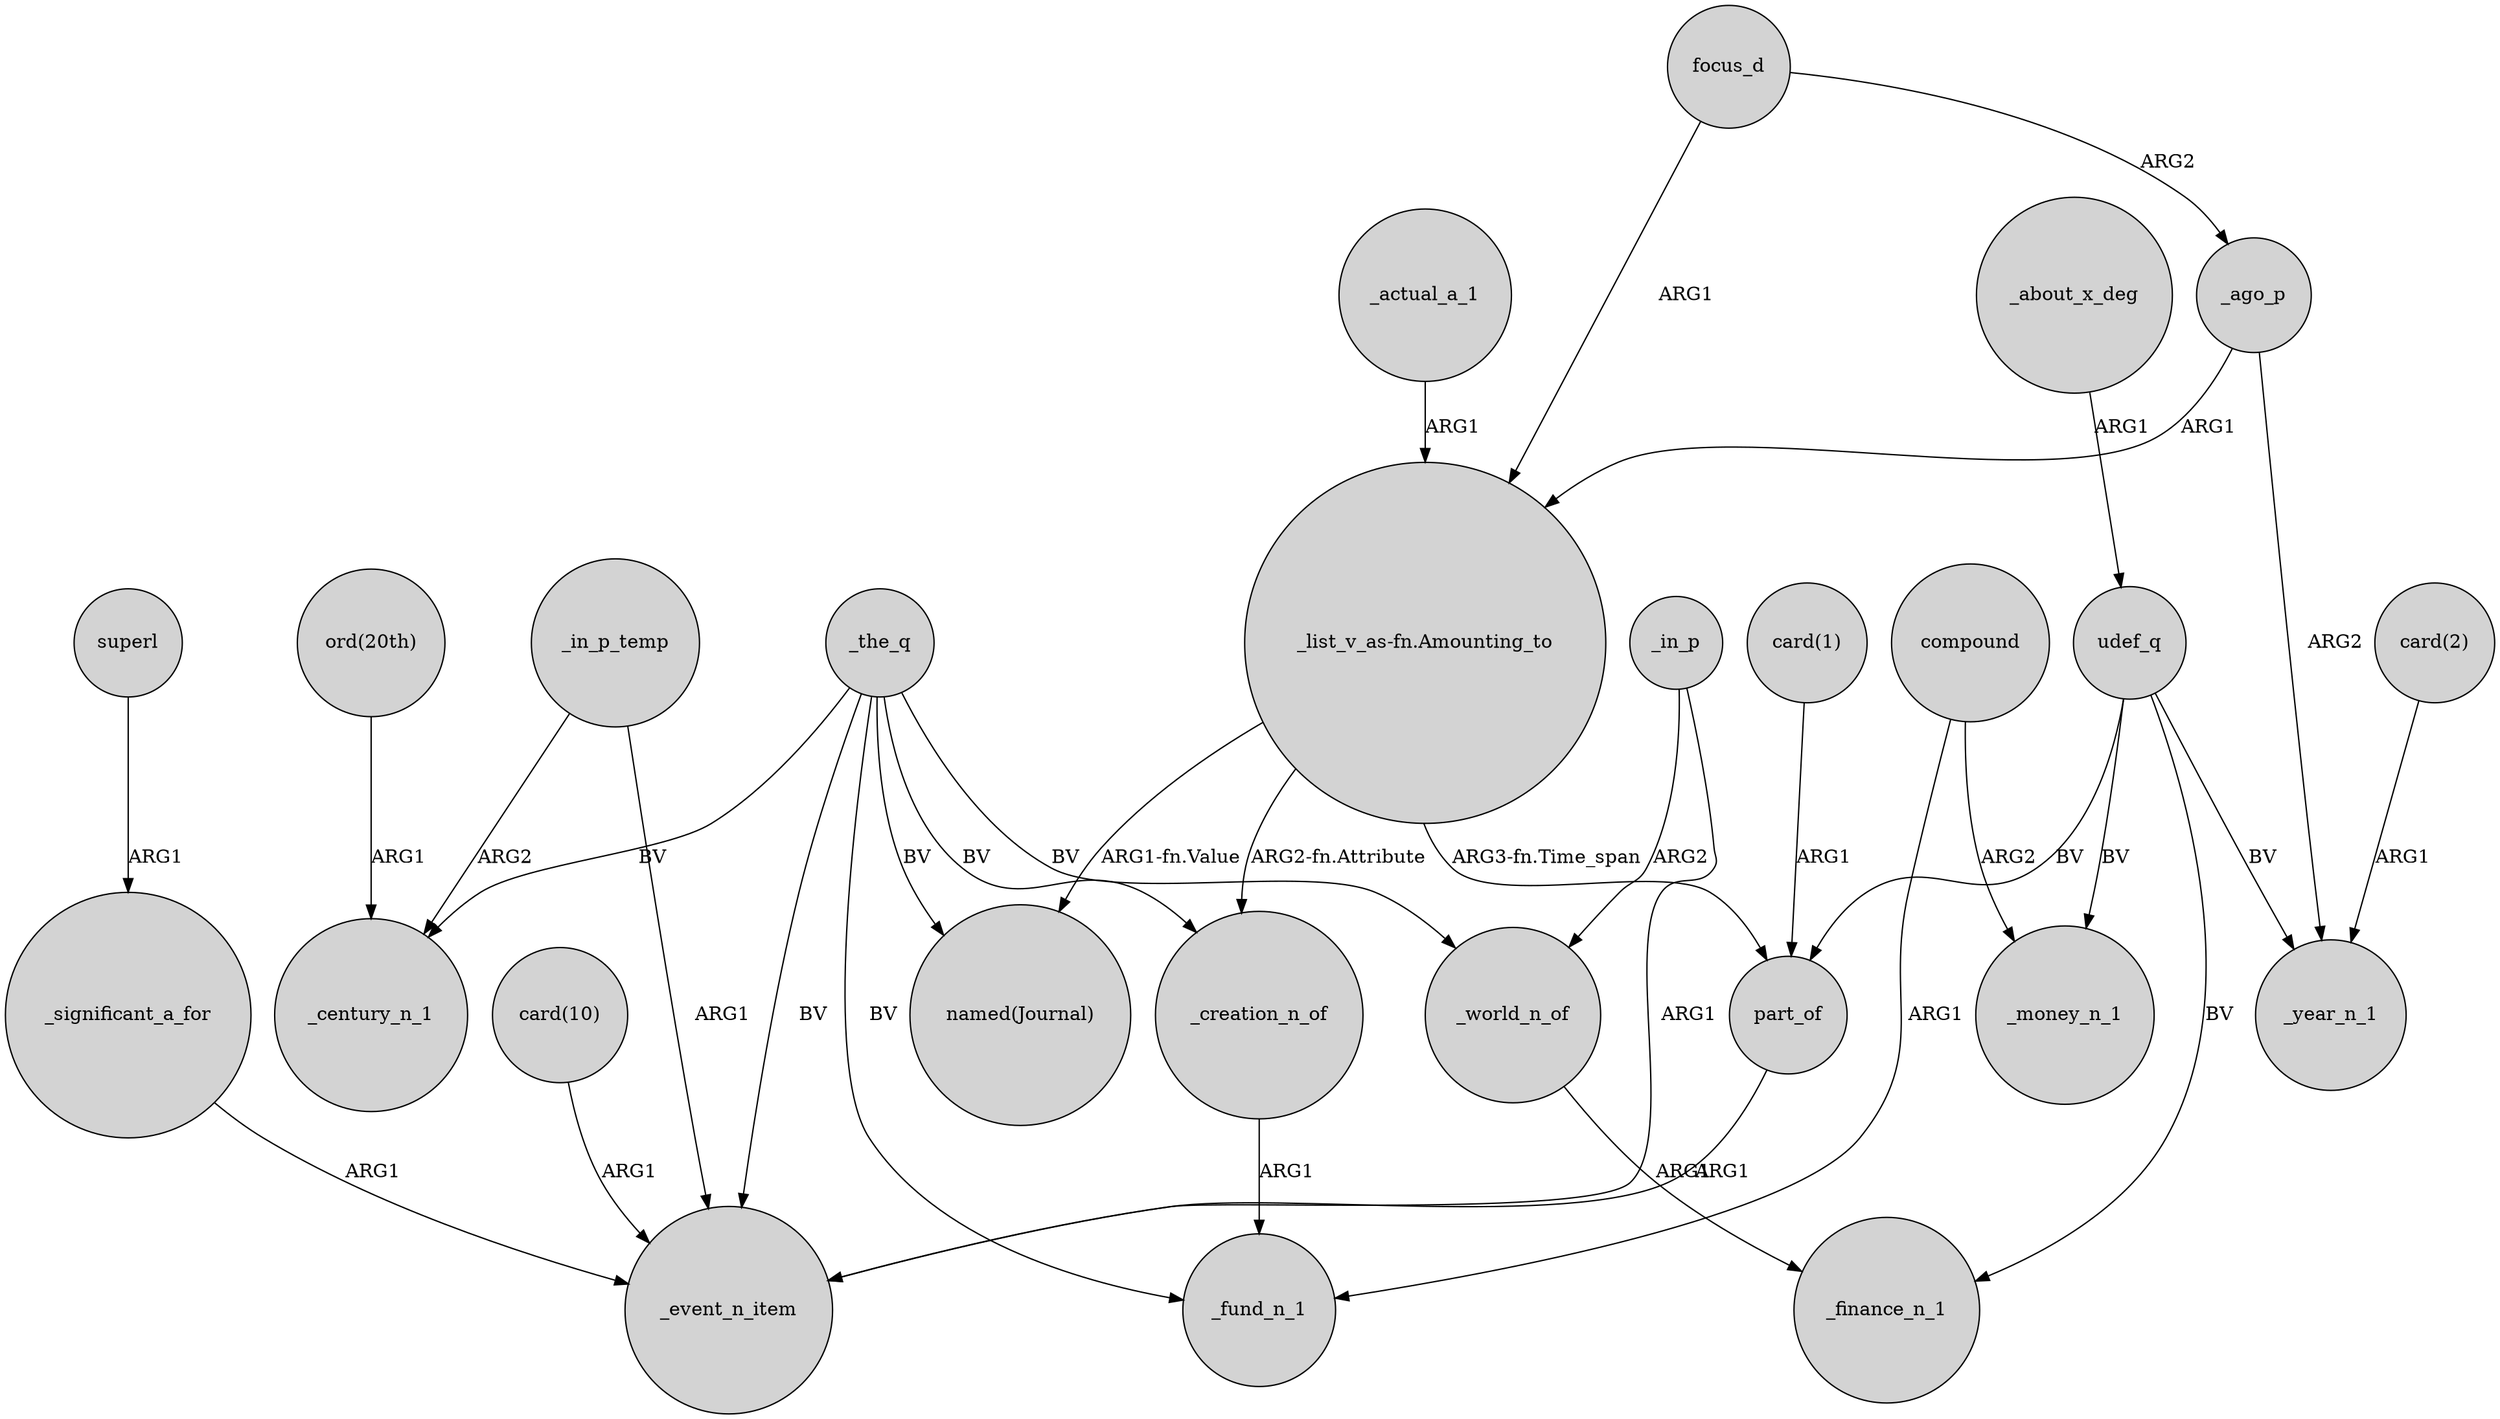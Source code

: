 digraph {
	node [shape=circle style=filled]
	_in_p -> _event_n_item [label=ARG1]
	part_of -> _event_n_item [label=ARG1]
	focus_d -> "_list_v_as-fn.Amounting_to" [label=ARG1]
	"card(10)" -> _event_n_item [label=ARG1]
	"ord(20th)" -> _century_n_1 [label=ARG1]
	_significant_a_for -> _event_n_item [label=ARG1]
	udef_q -> _finance_n_1 [label=BV]
	superl -> _significant_a_for [label=ARG1]
	_the_q -> _century_n_1 [label=BV]
	_the_q -> _event_n_item [label=BV]
	_the_q -> _fund_n_1 [label=BV]
	udef_q -> part_of [label=BV]
	_the_q -> _creation_n_of [label=BV]
	focus_d -> _ago_p [label=ARG2]
	_in_p_temp -> _century_n_1 [label=ARG2]
	"_list_v_as-fn.Amounting_to" -> part_of [label="ARG3-fn.Time_span"]
	"card(1)" -> part_of [label=ARG1]
	_about_x_deg -> udef_q [label=ARG1]
	_world_n_of -> _finance_n_1 [label=ARG1]
	_in_p -> _world_n_of [label=ARG2]
	"_list_v_as-fn.Amounting_to" -> _creation_n_of [label="ARG2-fn.Attribute"]
	udef_q -> _money_n_1 [label=BV]
	_ago_p -> "_list_v_as-fn.Amounting_to" [label=ARG1]
	_creation_n_of -> _fund_n_1 [label=ARG1]
	compound -> _money_n_1 [label=ARG2]
	_ago_p -> _year_n_1 [label=ARG2]
	_in_p_temp -> _event_n_item [label=ARG1]
	udef_q -> _year_n_1 [label=BV]
	"card(2)" -> _year_n_1 [label=ARG1]
	_the_q -> "named(Journal)" [label=BV]
	_actual_a_1 -> "_list_v_as-fn.Amounting_to" [label=ARG1]
	"_list_v_as-fn.Amounting_to" -> "named(Journal)" [label="ARG1-fn.Value"]
	compound -> _fund_n_1 [label=ARG1]
	_the_q -> _world_n_of [label=BV]
}
